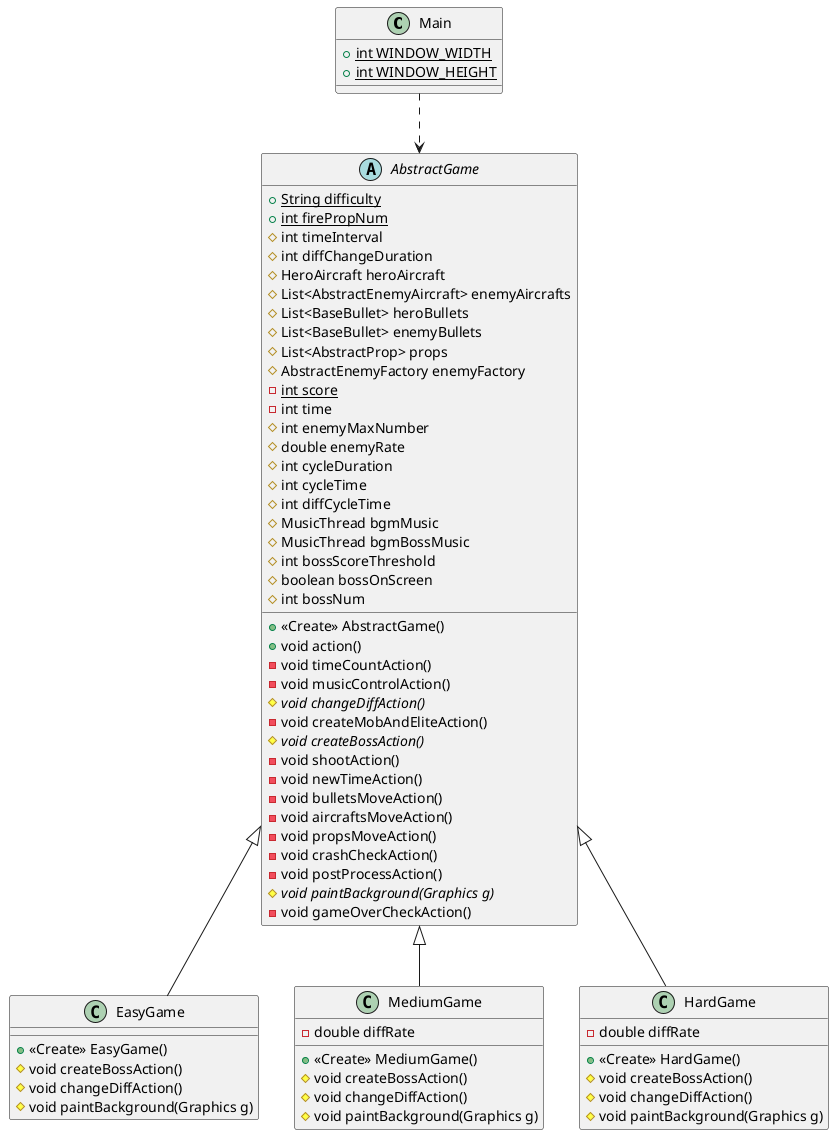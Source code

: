 @startuml

class Main {
+ {static} int WINDOW_WIDTH
+ {static} int WINDOW_HEIGHT
}

abstract class AbstractGame {
+ {static} String difficulty
+ {static} int firePropNum
# int timeInterval
# int diffChangeDuration
# HeroAircraft heroAircraft
# List<AbstractEnemyAircraft> enemyAircrafts
# List<BaseBullet> heroBullets
# List<BaseBullet> enemyBullets
# List<AbstractProp> props
# AbstractEnemyFactory enemyFactory
- {static} int score
- int time
# int enemyMaxNumber
# double enemyRate
# int cycleDuration
# int cycleTime
# int diffCycleTime
# MusicThread bgmMusic
# MusicThread bgmBossMusic
# int bossScoreThreshold
# boolean bossOnScreen
# int bossNum
+ <<Create>> AbstractGame()
+ void action()
- void timeCountAction()
- void musicControlAction()
# {abstract}void changeDiffAction()
- void createMobAndEliteAction()
# {abstract}void createBossAction()
- void shootAction()
- void newTimeAction()
- void bulletsMoveAction()
- void aircraftsMoveAction()
- void propsMoveAction()
- void crashCheckAction()
- void postProcessAction()
# {abstract}void paintBackground(Graphics g)
- void gameOverCheckAction()
}

class EasyGame {
+ <<Create>> EasyGame()
# void createBossAction()
# void changeDiffAction()
# void paintBackground(Graphics g)
}

class MediumGame {
- double diffRate
+ <<Create>> MediumGame()
# void createBossAction()
# void changeDiffAction()
# void paintBackground(Graphics g)
}

class HardGame {
- double diffRate
+ <<Create>> HardGame()
# void createBossAction()
# void changeDiffAction()
# void paintBackground(Graphics g)
}

Main ..>AbstractGame
AbstractGame <|-- MediumGame
AbstractGame <|-- HardGame
AbstractGame <|-- EasyGame


@enduml